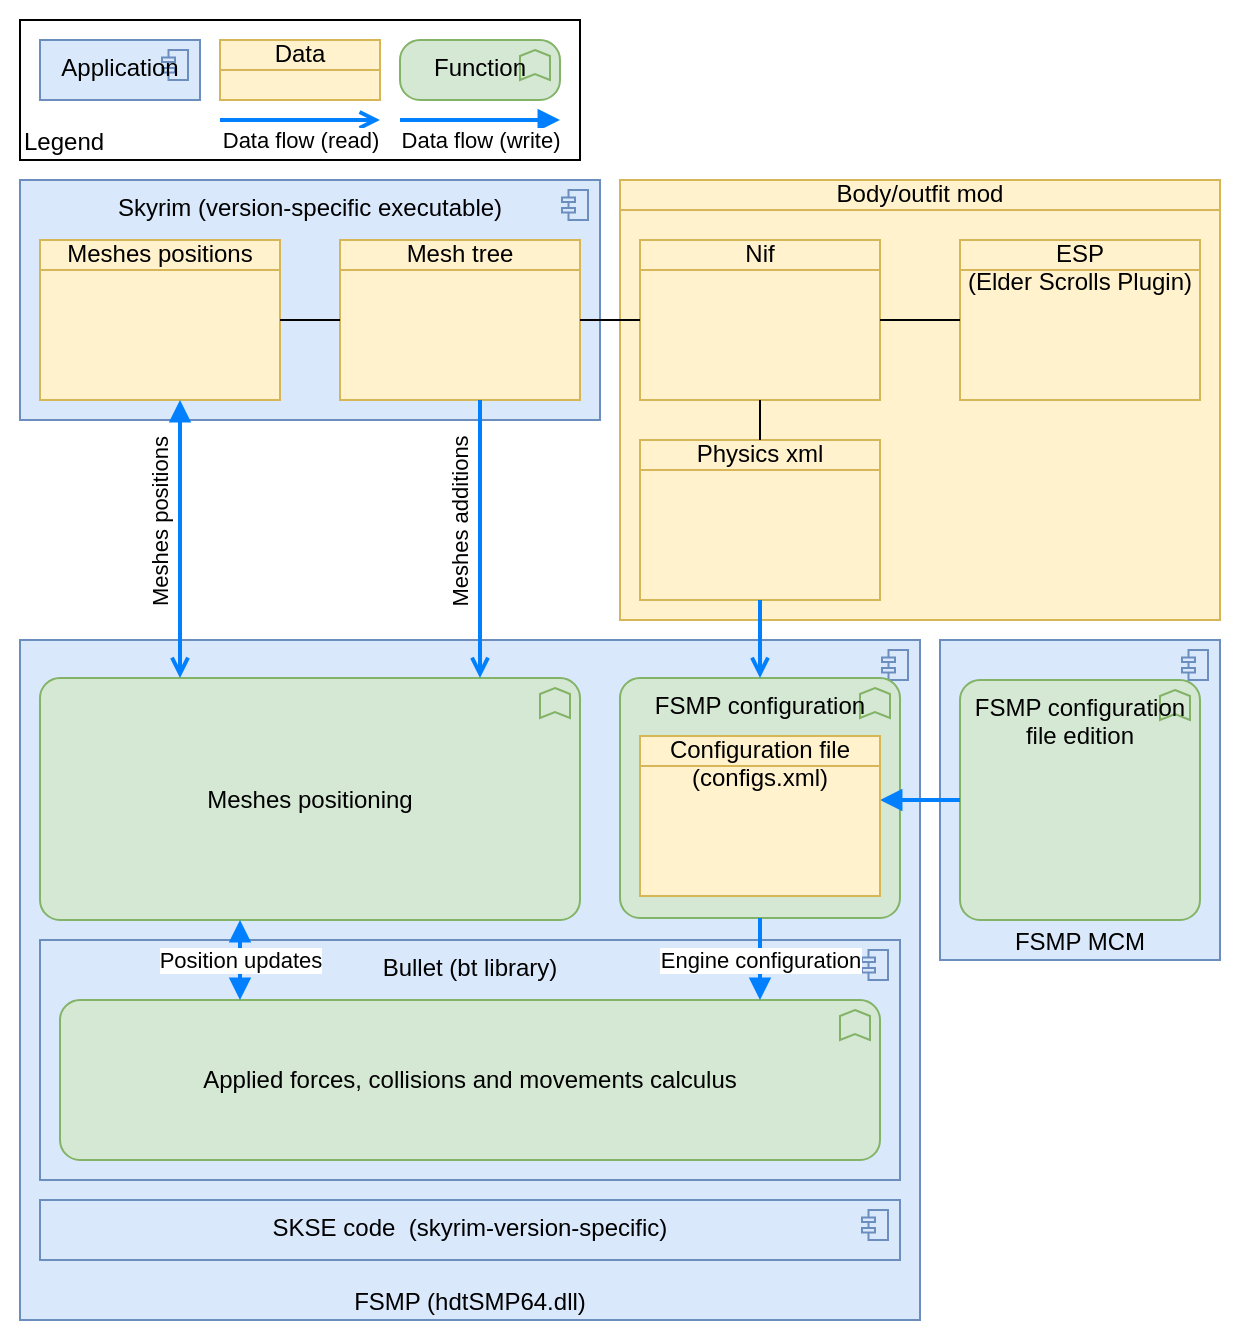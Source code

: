 <mxfile version="@DRAWIO-VERSION@" type="device"><diagram id="WIbTi1foW-0g0CmZsxhd" name="Page-1"><mxGraphModel dx="1591" dy="1054" grid="1" gridSize="10" guides="1" tooltips="1" connect="1" arrows="1" fold="1" page="1" pageScale="1" pageWidth="1169" pageHeight="827" math="0" shadow="0"><root><mxCell id="0"/><mxCell id="1" parent="0"/><mxCell id="45PcpnIAigs-rMz9-PFd-36" value="" style="rounded=0;whiteSpace=wrap;html=1;strokeColor=none;" vertex="1" parent="1"><mxGeometry width="620" height="670" as="geometry"/></mxCell><mxCell id="45PcpnIAigs-rMz9-PFd-35" value="Legend" style="rounded=0;whiteSpace=wrap;html=1;verticalAlign=bottom;align=left;" vertex="1" parent="1"><mxGeometry x="10" y="10" width="280" height="70" as="geometry"/></mxCell><mxCell id="45PcpnIAigs-rMz9-PFd-23" value="Body/outfit mod" style="html=1;outlineConnect=0;whiteSpace=wrap;fillColor=#fff2cc;shape=mxgraph.archimate3.businessObject;overflow=fill;strokeColor=#d6b656;" vertex="1" parent="1"><mxGeometry x="310" y="90" width="300" height="220" as="geometry"/></mxCell><mxCell id="45PcpnIAigs-rMz9-PFd-1" value="FSMP (hdtSMP64.dll)" style="html=1;outlineConnect=0;whiteSpace=wrap;fillColor=#dae8fc;shape=mxgraph.archimate3.application;appType=comp;archiType=square;strokeColor=#6c8ebf;verticalAlign=bottom;" vertex="1" parent="1"><mxGeometry x="10" y="320" width="450" height="340" as="geometry"/></mxCell><mxCell id="45PcpnIAigs-rMz9-PFd-2" value="Skyrim (version-specific executable)" style="html=1;outlineConnect=0;whiteSpace=wrap;fillColor=#dae8fc;shape=mxgraph.archimate3.application;appType=comp;archiType=square;strokeColor=#6c8ebf;verticalAlign=top;" vertex="1" parent="1"><mxGeometry x="10" y="90" width="290" height="120" as="geometry"/></mxCell><mxCell id="45PcpnIAigs-rMz9-PFd-3" value="FSMP MCM" style="html=1;outlineConnect=0;whiteSpace=wrap;fillColor=#dae8fc;shape=mxgraph.archimate3.application;appType=comp;archiType=square;strokeColor=#6c8ebf;verticalAlign=bottom;" vertex="1" parent="1"><mxGeometry x="470" y="320" width="140" height="160" as="geometry"/></mxCell><mxCell id="45PcpnIAigs-rMz9-PFd-6" value="FSMP configuration" style="html=1;outlineConnect=0;whiteSpace=wrap;fillColor=#d5e8d4;shape=mxgraph.archimate3.application;appType=func;archiType=rounded;strokeColor=#82b366;verticalAlign=top;" vertex="1" parent="1"><mxGeometry x="310" y="339" width="140" height="120" as="geometry"/></mxCell><mxCell id="45PcpnIAigs-rMz9-PFd-7" value="FSMP configuration file edition" style="html=1;outlineConnect=0;whiteSpace=wrap;fillColor=#d5e8d4;shape=mxgraph.archimate3.application;appType=func;archiType=rounded;strokeColor=#82b366;verticalAlign=top;" vertex="1" parent="1"><mxGeometry x="480" y="340" width="120" height="120" as="geometry"/></mxCell><mxCell id="45PcpnIAigs-rMz9-PFd-8" value="" style="endArrow=block;html=1;rounded=0;edgeStyle=orthogonalEdgeStyle;endFill=1;strokeColor=#007FFF;strokeWidth=2;" edge="1" parent="1" source="45PcpnIAigs-rMz9-PFd-7" target="45PcpnIAigs-rMz9-PFd-5"><mxGeometry width="50" height="50" relative="1" as="geometry"><mxPoint x="700" y="380" as="sourcePoint"/><mxPoint x="750" y="330" as="targetPoint"/><Array as="points"><mxPoint x="480" y="408"/><mxPoint x="480" y="408"/></Array></mxGeometry></mxCell><mxCell id="45PcpnIAigs-rMz9-PFd-9" value="Meshes positioning" style="html=1;outlineConnect=0;whiteSpace=wrap;fillColor=#d5e8d4;shape=mxgraph.archimate3.application;appType=func;archiType=rounded;strokeColor=#82b366;" vertex="1" parent="1"><mxGeometry x="20" y="339" width="270" height="121" as="geometry"/></mxCell><mxCell id="45PcpnIAigs-rMz9-PFd-12" value="Meshes positions" style="html=1;outlineConnect=0;whiteSpace=wrap;fillColor=#fff2cc;shape=mxgraph.archimate3.businessObject;overflow=fill;strokeColor=#d6b656;" vertex="1" parent="1"><mxGeometry x="20" y="120" width="120" height="80" as="geometry"/></mxCell><mxCell id="45PcpnIAigs-rMz9-PFd-13" value="Bullet (bt library)" style="html=1;outlineConnect=0;whiteSpace=wrap;fillColor=#dae8fc;shape=mxgraph.archimate3.application;appType=comp;archiType=square;strokeColor=#6c8ebf;verticalAlign=top;" vertex="1" parent="1"><mxGeometry x="20" y="470" width="430" height="120" as="geometry"/></mxCell><mxCell id="45PcpnIAigs-rMz9-PFd-4" value="Applied forces, collisions and movements calculus" style="html=1;outlineConnect=0;whiteSpace=wrap;fillColor=#d5e8d4;shape=mxgraph.archimate3.application;appType=func;archiType=rounded;strokeColor=#82b366;" vertex="1" parent="1"><mxGeometry x="30" y="500" width="410" height="80" as="geometry"/></mxCell><mxCell id="45PcpnIAigs-rMz9-PFd-14" value="SKSE code&amp;nbsp;&amp;nbsp;(skyrim-version-specific)" style="html=1;outlineConnect=0;whiteSpace=wrap;fillColor=#dae8fc;shape=mxgraph.archimate3.application;appType=comp;archiType=square;strokeColor=#6c8ebf;verticalAlign=top;" vertex="1" parent="1"><mxGeometry x="20" y="600" width="430" height="30" as="geometry"/></mxCell><mxCell id="45PcpnIAigs-rMz9-PFd-15" value="Physics xml" style="html=1;outlineConnect=0;whiteSpace=wrap;fillColor=#fff2cc;shape=mxgraph.archimate3.businessObject;overflow=fill;strokeColor=#d6b656;" vertex="1" parent="1"><mxGeometry x="320" y="220" width="120" height="80" as="geometry"/></mxCell><mxCell id="45PcpnIAigs-rMz9-PFd-16" value="Nif" style="html=1;outlineConnect=0;whiteSpace=wrap;fillColor=#fff2cc;shape=mxgraph.archimate3.businessObject;overflow=fill;strokeColor=#d6b656;" vertex="1" parent="1"><mxGeometry x="320" y="120" width="120" height="80" as="geometry"/></mxCell><mxCell id="45PcpnIAigs-rMz9-PFd-17" value="Mesh tree" style="html=1;outlineConnect=0;whiteSpace=wrap;fillColor=#fff2cc;shape=mxgraph.archimate3.businessObject;overflow=fill;strokeColor=#d6b656;" vertex="1" parent="1"><mxGeometry x="170" y="120" width="120" height="80" as="geometry"/></mxCell><mxCell id="45PcpnIAigs-rMz9-PFd-19" value="" style="endArrow=none;html=1;rounded=0;edgeStyle=orthogonalEdgeStyle;" edge="1" parent="1" source="45PcpnIAigs-rMz9-PFd-12" target="45PcpnIAigs-rMz9-PFd-17"><mxGeometry width="50" height="50" relative="1" as="geometry"><mxPoint x="460" y="490" as="sourcePoint"/><mxPoint x="510" y="440" as="targetPoint"/></mxGeometry></mxCell><mxCell id="45PcpnIAigs-rMz9-PFd-20" value="" style="endArrow=none;html=1;rounded=0;edgeStyle=orthogonalEdgeStyle;" edge="1" parent="1" source="45PcpnIAigs-rMz9-PFd-17" target="45PcpnIAigs-rMz9-PFd-16"><mxGeometry width="50" height="50" relative="1" as="geometry"><mxPoint x="280" y="117.5" as="sourcePoint"/><mxPoint x="410" y="117.5" as="targetPoint"/></mxGeometry></mxCell><mxCell id="45PcpnIAigs-rMz9-PFd-21" value="" style="endArrow=none;html=1;rounded=0;edgeStyle=orthogonalEdgeStyle;" edge="1" parent="1" source="45PcpnIAigs-rMz9-PFd-15" target="45PcpnIAigs-rMz9-PFd-16"><mxGeometry width="50" height="50" relative="1" as="geometry"><mxPoint x="485" y="155" as="sourcePoint"/><mxPoint x="545" y="232.5" as="targetPoint"/></mxGeometry></mxCell><mxCell id="45PcpnIAigs-rMz9-PFd-5" value="&lt;table cellpadding=&quot;0&quot; cellspacing=&quot;0&quot; style=&quot;font-size:1em;width:100%;height:100%;&quot;&gt;&lt;tbody&gt;&lt;tr style=&quot;height:20px;&quot;&gt;&lt;td align=&quot;center&quot;&gt;Configuration file&lt;br&gt;(configs.xml)&lt;/td&gt;&lt;/tr&gt;&lt;tr&gt;&lt;td align=&quot;left&quot; valign=&quot;top&quot; style=&quot;padding:4px;&quot;&gt;&lt;/td&gt;&lt;/tr&gt;&lt;/tbody&gt;&lt;/table&gt;" style="html=1;outlineConnect=0;whiteSpace=wrap;fillColor=#fff2cc;shape=mxgraph.archimate3.businessObject;overflow=fill;strokeColor=#d6b656;" vertex="1" parent="1"><mxGeometry x="320" y="368" width="120" height="80" as="geometry"/></mxCell><mxCell id="45PcpnIAigs-rMz9-PFd-22" value="" style="endArrow=open;html=1;rounded=0;edgeStyle=orthogonalEdgeStyle;endFill=0;strokeWidth=2;strokeColor=#007FFF;" edge="1" parent="1" source="45PcpnIAigs-rMz9-PFd-15" target="45PcpnIAigs-rMz9-PFd-6"><mxGeometry width="50" height="50" relative="1" as="geometry"><mxPoint x="745" y="605" as="sourcePoint"/><mxPoint x="570" y="500" as="targetPoint"/></mxGeometry></mxCell><mxCell id="45PcpnIAigs-rMz9-PFd-24" value="ESP&lt;br&gt;(Elder Scrolls Plugin)" style="html=1;outlineConnect=0;whiteSpace=wrap;fillColor=#fff2cc;shape=mxgraph.archimate3.businessObject;overflow=fill;strokeColor=#d6b656;" vertex="1" parent="1"><mxGeometry x="480" y="120" width="120" height="80" as="geometry"/></mxCell><mxCell id="45PcpnIAigs-rMz9-PFd-25" value="" style="endArrow=none;html=1;rounded=0;edgeStyle=orthogonalEdgeStyle;" edge="1" parent="1" source="45PcpnIAigs-rMz9-PFd-16" target="45PcpnIAigs-rMz9-PFd-24"><mxGeometry width="50" height="50" relative="1" as="geometry"><mxPoint x="410" y="270" as="sourcePoint"/><mxPoint x="470" y="270" as="targetPoint"/></mxGeometry></mxCell><mxCell id="45PcpnIAigs-rMz9-PFd-10" value="Position updates" style="endArrow=block;html=1;rounded=0;edgeStyle=orthogonalEdgeStyle;endFill=1;strokeWidth=2;strokeColor=#007FFF;startArrow=block;startFill=1;" edge="1" parent="1" source="45PcpnIAigs-rMz9-PFd-4" target="45PcpnIAigs-rMz9-PFd-9"><mxGeometry width="50" height="50" relative="1" as="geometry"><mxPoint x="765" y="405" as="sourcePoint"/><mxPoint x="530" y="403.5" as="targetPoint"/><Array as="points"><mxPoint x="120" y="490"/><mxPoint x="120" y="490"/></Array></mxGeometry></mxCell><mxCell id="45PcpnIAigs-rMz9-PFd-27" value="Engine configuration" style="endArrow=block;html=1;rounded=0;edgeStyle=orthogonalEdgeStyle;endFill=1;strokeColor=#007FFF;strokeWidth=2;" edge="1" parent="1" source="45PcpnIAigs-rMz9-PFd-6" target="45PcpnIAigs-rMz9-PFd-4"><mxGeometry width="50" height="50" relative="1" as="geometry"><mxPoint x="240" y="520" as="sourcePoint"/><mxPoint x="240" y="470" as="targetPoint"/><Array as="points"><mxPoint x="380" y="490"/><mxPoint x="380" y="490"/></Array></mxGeometry></mxCell><mxCell id="45PcpnIAigs-rMz9-PFd-28" value="Meshes positions" style="endArrow=open;html=1;rounded=0;edgeStyle=orthogonalEdgeStyle;endFill=0;strokeWidth=2;strokeColor=#007FFF;startArrow=block;startFill=1;horizontal=0;" edge="1" parent="1" source="45PcpnIAigs-rMz9-PFd-12" target="45PcpnIAigs-rMz9-PFd-9"><mxGeometry x="-0.119" y="-10" width="50" height="50" relative="1" as="geometry"><mxPoint x="390" y="290" as="sourcePoint"/><mxPoint x="390" y="369" as="targetPoint"/><Array as="points"><mxPoint x="90" y="260"/><mxPoint x="90" y="260"/></Array><mxPoint as="offset"/></mxGeometry></mxCell><mxCell id="45PcpnIAigs-rMz9-PFd-29" value="Meshes additions" style="endArrow=open;html=1;rounded=0;edgeStyle=orthogonalEdgeStyle;endFill=0;strokeWidth=2;strokeColor=#007FFF;horizontal=0;" edge="1" parent="1" source="45PcpnIAigs-rMz9-PFd-17" target="45PcpnIAigs-rMz9-PFd-9"><mxGeometry x="-0.119" y="-10" width="50" height="50" relative="1" as="geometry"><mxPoint x="260.029" y="70" as="sourcePoint"/><mxPoint x="260.029" y="369" as="targetPoint"/><Array as="points"><mxPoint x="240" y="250"/><mxPoint x="240" y="250"/></Array><mxPoint as="offset"/></mxGeometry></mxCell><mxCell id="45PcpnIAigs-rMz9-PFd-30" value="Application" style="html=1;outlineConnect=0;whiteSpace=wrap;fillColor=#dae8fc;shape=mxgraph.archimate3.application;appType=comp;archiType=square;strokeColor=#6c8ebf;verticalAlign=top;" vertex="1" parent="1"><mxGeometry x="20" y="20" width="80" height="30" as="geometry"/></mxCell><mxCell id="45PcpnIAigs-rMz9-PFd-31" value="Data" style="html=1;outlineConnect=0;whiteSpace=wrap;fillColor=#fff2cc;shape=mxgraph.archimate3.businessObject;overflow=fill;strokeColor=#d6b656;" vertex="1" parent="1"><mxGeometry x="110" y="20" width="80" height="30" as="geometry"/></mxCell><mxCell id="45PcpnIAigs-rMz9-PFd-32" value="Function" style="html=1;outlineConnect=0;whiteSpace=wrap;fillColor=#d5e8d4;shape=mxgraph.archimate3.application;appType=func;archiType=rounded;strokeColor=#82b366;verticalAlign=top;" vertex="1" parent="1"><mxGeometry x="200" y="20" width="80" height="30" as="geometry"/></mxCell><mxCell id="45PcpnIAigs-rMz9-PFd-33" value="Data flow (read)" style="endArrow=open;html=1;rounded=0;edgeStyle=orthogonalEdgeStyle;endFill=0;strokeWidth=2;strokeColor=#007FFF;" edge="1" parent="1"><mxGeometry y="-10" width="50" height="50" relative="1" as="geometry"><mxPoint x="110" y="60" as="sourcePoint"/><mxPoint x="190" y="60" as="targetPoint"/><mxPoint as="offset"/></mxGeometry></mxCell><mxCell id="45PcpnIAigs-rMz9-PFd-34" value="Data flow (write)" style="endArrow=block;html=1;rounded=0;edgeStyle=orthogonalEdgeStyle;endFill=1;strokeWidth=2;strokeColor=#007FFF;" edge="1" parent="1"><mxGeometry y="-10" width="50" height="50" relative="1" as="geometry"><mxPoint x="200" y="60" as="sourcePoint"/><mxPoint x="280" y="60" as="targetPoint"/><mxPoint as="offset"/></mxGeometry></mxCell></root></mxGraphModel></diagram></mxfile>